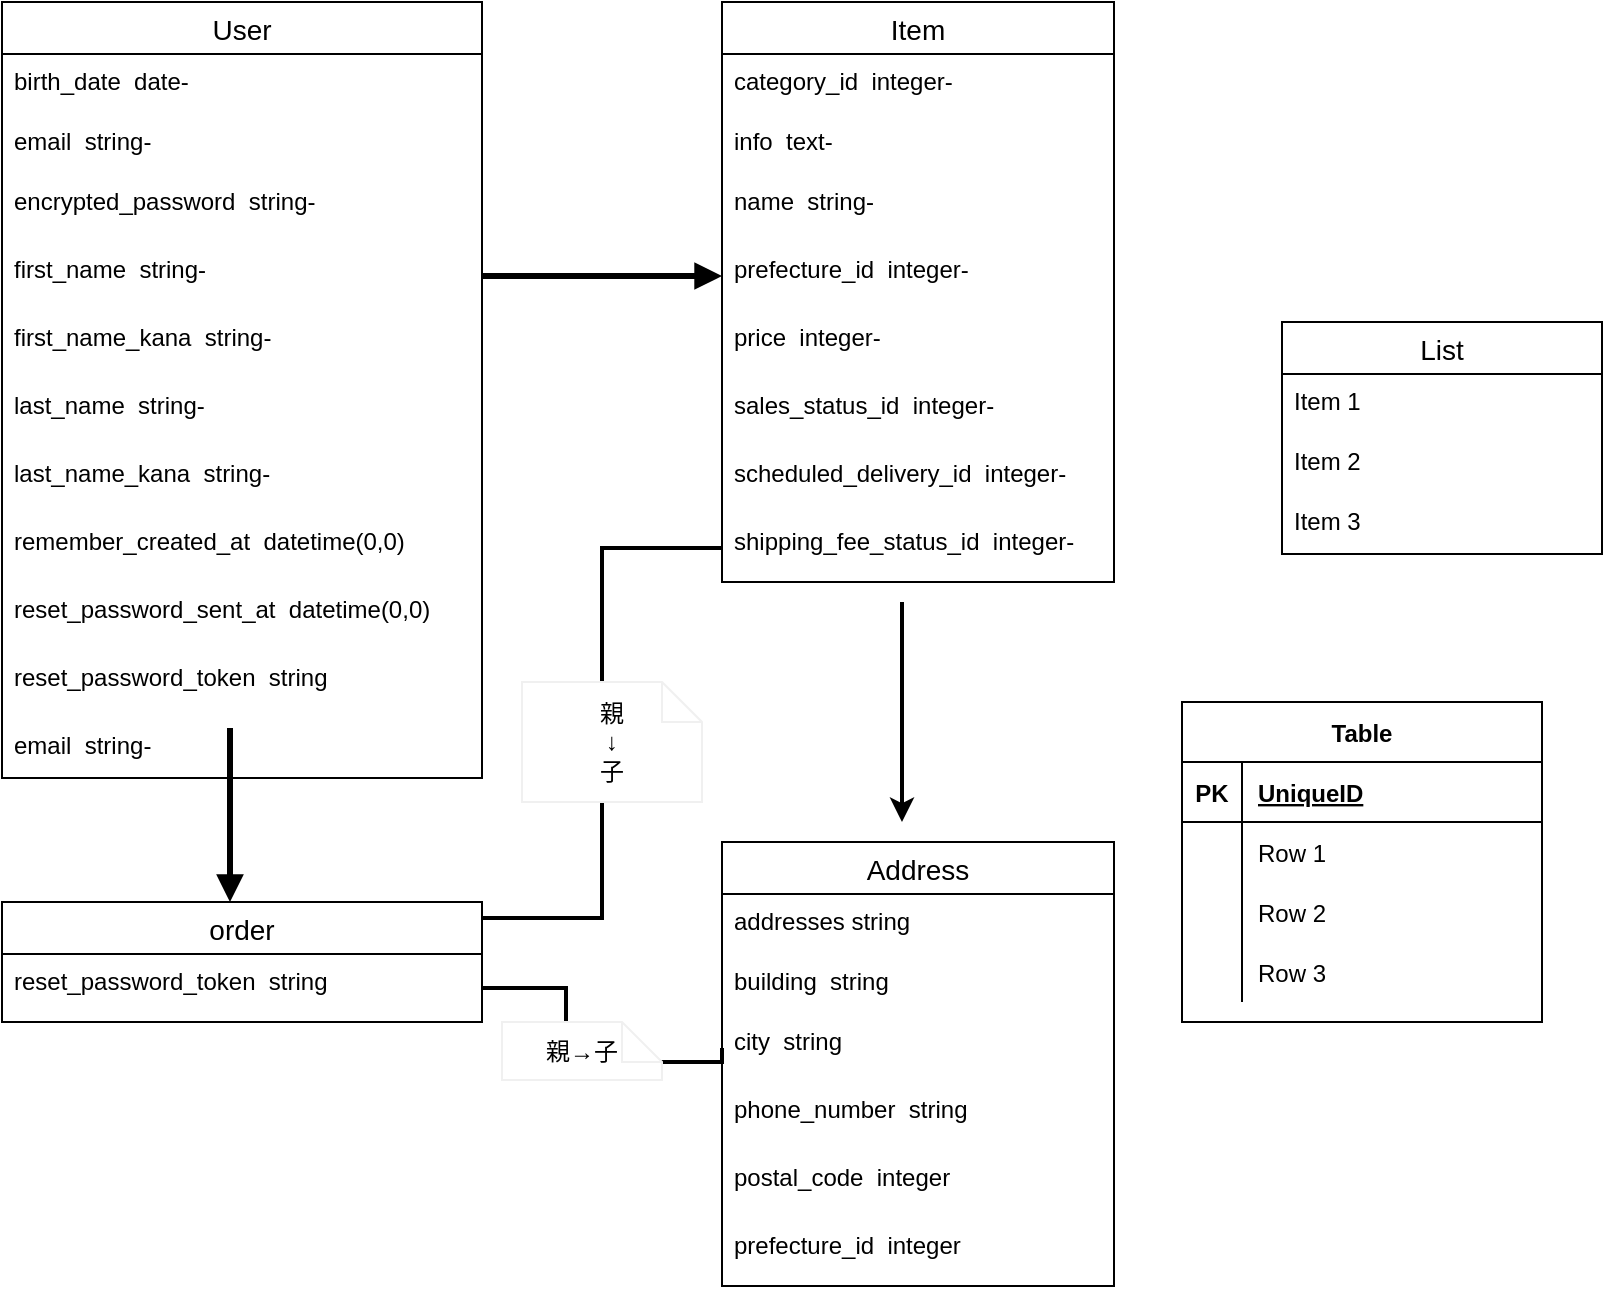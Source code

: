 <mxfile version="13.10.0" type="embed">
    <diagram id="Epw12YScy_gfTOvfo3rQ" name="ページ1">
        <mxGraphModel dx="1208" dy="659" grid="1" gridSize="10" guides="1" tooltips="1" connect="1" arrows="1" fold="1" page="1" pageScale="1" pageWidth="827" pageHeight="1169" math="0" shadow="0">
            <root>
                <mxCell id="0"/>
                <mxCell id="1" parent="0"/>
                <mxCell id="26" value="User" style="swimlane;fontStyle=0;childLayout=stackLayout;horizontal=1;startSize=26;horizontalStack=0;resizeParent=1;resizeParentMax=0;resizeLast=0;collapsible=1;marginBottom=0;align=center;fontSize=14;" parent="1" vertex="1">
                    <mxGeometry x="10" y="150" width="240" height="388" as="geometry"/>
                </mxCell>
                <mxCell id="27" value="birth_date  date-" style="text;strokeColor=none;fillColor=none;spacingLeft=4;spacingRight=4;overflow=hidden;rotatable=0;points=[[0,0.5],[1,0.5]];portConstraint=eastwest;fontSize=12;" parent="26" vertex="1">
                    <mxGeometry y="26" width="240" height="30" as="geometry"/>
                </mxCell>
                <mxCell id="28" value="email  string-" style="text;strokeColor=none;fillColor=none;spacingLeft=4;spacingRight=4;overflow=hidden;rotatable=0;points=[[0,0.5],[1,0.5]];portConstraint=eastwest;fontSize=12;" parent="26" vertex="1">
                    <mxGeometry y="56" width="240" height="30" as="geometry"/>
                </mxCell>
                <mxCell id="29" value="encrypted_password  string-" style="text;strokeColor=none;fillColor=none;spacingLeft=4;spacingRight=4;overflow=hidden;rotatable=0;points=[[0,0.5],[1,0.5]];portConstraint=eastwest;fontSize=12;" parent="26" vertex="1">
                    <mxGeometry y="86" width="240" height="34" as="geometry"/>
                </mxCell>
                <mxCell id="30" value="first_name  string-" style="text;strokeColor=none;fillColor=none;spacingLeft=4;spacingRight=4;overflow=hidden;rotatable=0;points=[[0,0.5],[1,0.5]];portConstraint=eastwest;fontSize=12;" parent="26" vertex="1">
                    <mxGeometry y="120" width="240" height="34" as="geometry"/>
                </mxCell>
                <mxCell id="31" value="first_name_kana  string-" style="text;strokeColor=none;fillColor=none;spacingLeft=4;spacingRight=4;overflow=hidden;rotatable=0;points=[[0,0.5],[1,0.5]];portConstraint=eastwest;fontSize=12;" parent="26" vertex="1">
                    <mxGeometry y="154" width="240" height="34" as="geometry"/>
                </mxCell>
                <mxCell id="32" value="last_name  string-" style="text;strokeColor=none;fillColor=none;spacingLeft=4;spacingRight=4;overflow=hidden;rotatable=0;points=[[0,0.5],[1,0.5]];portConstraint=eastwest;fontSize=12;" parent="26" vertex="1">
                    <mxGeometry y="188" width="240" height="34" as="geometry"/>
                </mxCell>
                <mxCell id="33" value="last_name_kana  string-" style="text;strokeColor=none;fillColor=none;spacingLeft=4;spacingRight=4;overflow=hidden;rotatable=0;points=[[0,0.5],[1,0.5]];portConstraint=eastwest;fontSize=12;" parent="26" vertex="1">
                    <mxGeometry y="222" width="240" height="34" as="geometry"/>
                </mxCell>
                <mxCell id="34" value="remember_created_at  datetime(0,0)" style="text;strokeColor=none;fillColor=none;spacingLeft=4;spacingRight=4;overflow=hidden;rotatable=0;points=[[0,0.5],[1,0.5]];portConstraint=eastwest;fontSize=12;" parent="26" vertex="1">
                    <mxGeometry y="256" width="240" height="34" as="geometry"/>
                </mxCell>
                <mxCell id="35" value="reset_password_sent_at  datetime(0,0)" style="text;strokeColor=none;fillColor=none;spacingLeft=4;spacingRight=4;overflow=hidden;rotatable=0;points=[[0,0.5],[1,0.5]];portConstraint=eastwest;fontSize=12;" parent="26" vertex="1">
                    <mxGeometry y="290" width="240" height="34" as="geometry"/>
                </mxCell>
                <mxCell id="46" value="reset_password_token  string" style="text;fillColor=none;spacingLeft=4;spacingRight=4;overflow=hidden;rotatable=0;points=[[0,0.5],[1,0.5]];portConstraint=eastwest;fontSize=12;" parent="26" vertex="1">
                    <mxGeometry y="324" width="240" height="34" as="geometry"/>
                </mxCell>
                <mxCell id="99" value="email  string-" style="text;strokeColor=none;fillColor=none;spacingLeft=4;spacingRight=4;overflow=hidden;rotatable=0;points=[[0,0.5],[1,0.5]];portConstraint=eastwest;fontSize=12;" vertex="1" parent="26">
                    <mxGeometry y="358" width="240" height="30" as="geometry"/>
                </mxCell>
                <mxCell id="98" style="edgeStyle=orthogonalEdgeStyle;rounded=0;orthogonalLoop=1;jettySize=auto;html=1;strokeWidth=2;startArrow=none;startFill=0;" parent="1" edge="1">
                    <mxGeometry relative="1" as="geometry">
                        <mxPoint x="460" y="450" as="sourcePoint"/>
                        <mxPoint x="460" y="560" as="targetPoint"/>
                    </mxGeometry>
                </mxCell>
                <mxCell id="36" value="Item" style="swimlane;fontStyle=0;childLayout=stackLayout;horizontal=1;startSize=26;horizontalStack=0;resizeParent=1;resizeParentMax=0;resizeLast=0;collapsible=1;marginBottom=0;align=center;fontSize=14;" parent="1" vertex="1">
                    <mxGeometry x="370" y="150" width="196" height="290" as="geometry"/>
                </mxCell>
                <mxCell id="37" value="category_id  integer-" style="text;strokeColor=none;fillColor=none;spacingLeft=4;spacingRight=4;overflow=hidden;rotatable=0;points=[[0,0.5],[1,0.5]];portConstraint=eastwest;fontSize=12;" parent="36" vertex="1">
                    <mxGeometry y="26" width="196" height="30" as="geometry"/>
                </mxCell>
                <mxCell id="38" value="info  text-" style="text;strokeColor=none;fillColor=none;spacingLeft=4;spacingRight=4;overflow=hidden;rotatable=0;points=[[0,0.5],[1,0.5]];portConstraint=eastwest;fontSize=12;" parent="36" vertex="1">
                    <mxGeometry y="56" width="196" height="30" as="geometry"/>
                </mxCell>
                <mxCell id="39" value="name  string-" style="text;strokeColor=none;fillColor=none;spacingLeft=4;spacingRight=4;overflow=hidden;rotatable=0;points=[[0,0.5],[1,0.5]];portConstraint=eastwest;fontSize=12;" parent="36" vertex="1">
                    <mxGeometry y="86" width="196" height="34" as="geometry"/>
                </mxCell>
                <mxCell id="40" value="prefecture_id  integer-&#10;" style="text;strokeColor=none;fillColor=none;spacingLeft=4;spacingRight=4;overflow=hidden;rotatable=0;points=[[0,0.5],[1,0.5]];portConstraint=eastwest;fontSize=12;" parent="36" vertex="1">
                    <mxGeometry y="120" width="196" height="34" as="geometry"/>
                </mxCell>
                <mxCell id="41" value="price  integer-" style="text;strokeColor=none;fillColor=none;spacingLeft=4;spacingRight=4;overflow=hidden;rotatable=0;points=[[0,0.5],[1,0.5]];portConstraint=eastwest;fontSize=12;" parent="36" vertex="1">
                    <mxGeometry y="154" width="196" height="34" as="geometry"/>
                </mxCell>
                <mxCell id="42" value="sales_status_id  integer-" style="text;strokeColor=none;fillColor=none;spacingLeft=4;spacingRight=4;overflow=hidden;rotatable=0;points=[[0,0.5],[1,0.5]];portConstraint=eastwest;fontSize=12;" parent="36" vertex="1">
                    <mxGeometry y="188" width="196" height="34" as="geometry"/>
                </mxCell>
                <mxCell id="43" value="scheduled_delivery_id  integer-" style="text;strokeColor=none;fillColor=none;spacingLeft=4;spacingRight=4;overflow=hidden;rotatable=0;points=[[0,0.5],[1,0.5]];portConstraint=eastwest;fontSize=12;" parent="36" vertex="1">
                    <mxGeometry y="222" width="196" height="34" as="geometry"/>
                </mxCell>
                <mxCell id="44" value="shipping_fee_status_id  integer-" style="text;strokeColor=none;fillColor=none;spacingLeft=4;spacingRight=4;overflow=hidden;rotatable=0;points=[[0,0.5],[1,0.5]];portConstraint=eastwest;fontSize=12;" parent="36" vertex="1">
                    <mxGeometry y="256" width="196" height="34" as="geometry"/>
                </mxCell>
                <mxCell id="48" style="edgeStyle=orthogonalEdgeStyle;rounded=0;orthogonalLoop=1;jettySize=auto;html=1;exitX=1;exitY=0.5;exitDx=0;exitDy=0;endArrow=block;endFill=1;strokeWidth=3;entryX=0;entryY=0.5;entryDx=0;entryDy=0;" parent="1" source="30" target="40" edge="1">
                    <mxGeometry relative="1" as="geometry">
                        <mxPoint x="300" y="287" as="targetPoint"/>
                    </mxGeometry>
                </mxCell>
                <mxCell id="64" style="edgeStyle=orthogonalEdgeStyle;rounded=0;orthogonalLoop=1;jettySize=auto;html=1;exitX=0.5;exitY=0;exitDx=0;exitDy=0;endArrow=block;endFill=1;strokeWidth=3;entryX=0.5;entryY=0;entryDx=0;entryDy=0;" parent="1" source="49" target="49" edge="1">
                    <mxGeometry relative="1" as="geometry">
                        <mxPoint x="130" y="510" as="targetPoint"/>
                        <Array as="points"/>
                    </mxGeometry>
                </mxCell>
                <mxCell id="49" value="order" style="swimlane;fontStyle=0;childLayout=stackLayout;horizontal=1;startSize=26;horizontalStack=0;resizeParent=1;resizeParentMax=0;resizeLast=0;collapsible=1;marginBottom=0;align=center;fontSize=14;" parent="1" vertex="1">
                    <mxGeometry x="10" y="600" width="240" height="60" as="geometry"/>
                </mxCell>
                <mxCell id="59" value="reset_password_token  string" style="text;strokeColor=none;fillColor=none;spacingLeft=4;spacingRight=4;overflow=hidden;rotatable=0;points=[[0,0.5],[1,0.5]];portConstraint=eastwest;fontSize=12;" parent="49" vertex="1">
                    <mxGeometry y="26" width="240" height="34" as="geometry"/>
                </mxCell>
                <mxCell id="66" style="edgeStyle=orthogonalEdgeStyle;rounded=0;orthogonalLoop=1;jettySize=auto;html=1;exitX=0.475;exitY=1.147;exitDx=0;exitDy=0;endArrow=block;endFill=1;strokeWidth=3;exitPerimeter=0;" parent="1" source="46" target="49" edge="1">
                    <mxGeometry relative="1" as="geometry">
                        <Array as="points">
                            <mxPoint x="124" y="580"/>
                            <mxPoint x="124" y="580"/>
                        </Array>
                    </mxGeometry>
                </mxCell>
                <mxCell id="67" style="edgeStyle=orthogonalEdgeStyle;rounded=0;orthogonalLoop=1;jettySize=auto;html=1;exitX=0;exitY=0.5;exitDx=0;exitDy=0;endArrow=none;endFill=0;strokeWidth=2;entryX=1;entryY=0.133;entryDx=0;entryDy=0;entryPerimeter=0;" parent="1" source="44" target="49" edge="1">
                    <mxGeometry relative="1" as="geometry">
                        <mxPoint x="250" y="560" as="targetPoint"/>
                    </mxGeometry>
                </mxCell>
                <mxCell id="68" value="Address" style="swimlane;fontStyle=0;childLayout=stackLayout;horizontal=1;startSize=26;horizontalStack=0;resizeParent=1;resizeParentMax=0;resizeLast=0;collapsible=1;marginBottom=0;align=center;fontSize=14;" parent="1" vertex="1">
                    <mxGeometry x="370" y="570" width="196" height="222" as="geometry"/>
                </mxCell>
                <mxCell id="69" value="addresses string" style="text;strokeColor=none;fillColor=none;spacingLeft=4;spacingRight=4;overflow=hidden;rotatable=0;points=[[0,0.5],[1,0.5]];portConstraint=eastwest;fontSize=12;" parent="68" vertex="1">
                    <mxGeometry y="26" width="196" height="30" as="geometry"/>
                </mxCell>
                <mxCell id="70" value="building  string" style="text;strokeColor=none;fillColor=none;spacingLeft=4;spacingRight=4;overflow=hidden;rotatable=0;points=[[0,0.5],[1,0.5]];portConstraint=eastwest;fontSize=12;" parent="68" vertex="1">
                    <mxGeometry y="56" width="196" height="30" as="geometry"/>
                </mxCell>
                <mxCell id="71" value="city  string" style="text;strokeColor=none;fillColor=none;spacingLeft=4;spacingRight=4;overflow=hidden;rotatable=0;points=[[0,0.5],[1,0.5]];portConstraint=eastwest;fontSize=12;" parent="68" vertex="1">
                    <mxGeometry y="86" width="196" height="34" as="geometry"/>
                </mxCell>
                <mxCell id="72" value="phone_number  string" style="text;strokeColor=none;fillColor=none;spacingLeft=4;spacingRight=4;overflow=hidden;rotatable=0;points=[[0,0.5],[1,0.5]];portConstraint=eastwest;fontSize=12;" parent="68" vertex="1">
                    <mxGeometry y="120" width="196" height="34" as="geometry"/>
                </mxCell>
                <mxCell id="73" value="postal_code  integer&#10;" style="text;strokeColor=none;fillColor=none;spacingLeft=4;spacingRight=4;overflow=hidden;rotatable=0;points=[[0,0.5],[1,0.5]];portConstraint=eastwest;fontSize=12;" parent="68" vertex="1">
                    <mxGeometry y="154" width="196" height="34" as="geometry"/>
                </mxCell>
                <mxCell id="74" value="prefecture_id  integer" style="text;strokeColor=none;fillColor=none;spacingLeft=4;spacingRight=4;overflow=hidden;rotatable=0;points=[[0,0.5],[1,0.5]];portConstraint=eastwest;fontSize=12;" parent="68" vertex="1">
                    <mxGeometry y="188" width="196" height="34" as="geometry"/>
                </mxCell>
                <mxCell id="77" style="edgeStyle=orthogonalEdgeStyle;rounded=0;orthogonalLoop=1;jettySize=auto;html=1;endArrow=none;endFill=0;strokeWidth=2;entryX=0;entryY=0.5;entryDx=0;entryDy=0;" parent="1" source="59" target="71" edge="1">
                    <mxGeometry relative="1" as="geometry">
                        <mxPoint x="334" y="670" as="targetPoint"/>
                        <Array as="points">
                            <mxPoint x="292" y="643"/>
                            <mxPoint x="292" y="680"/>
                            <mxPoint x="370" y="680"/>
                        </Array>
                    </mxGeometry>
                </mxCell>
                <mxCell id="78" value="親&lt;br&gt;↓&lt;br&gt;子" style="shape=note;size=20;whiteSpace=wrap;html=1;strokeColor=#f0f0f0;" parent="1" vertex="1">
                    <mxGeometry x="270" y="490" width="90" height="60" as="geometry"/>
                </mxCell>
                <mxCell id="79" value="親→子" style="shape=note;size=20;whiteSpace=wrap;html=1;strokeColor=#f0f0f0;" parent="1" vertex="1">
                    <mxGeometry x="260" y="660" width="80" height="29" as="geometry"/>
                </mxCell>
                <object label="List" user_name="string" uesr_price="string" placeholders="1" id="114">
                    <mxCell style="swimlane;fontStyle=0;childLayout=stackLayout;horizontal=1;startSize=26;horizontalStack=0;resizeParent=1;resizeParentMax=0;resizeLast=0;collapsible=1;marginBottom=0;align=center;fontSize=14;" vertex="1" parent="1">
                        <mxGeometry x="650" y="310" width="160" height="116" as="geometry"/>
                    </mxCell>
                </object>
                <mxCell id="115" value="Item 1" style="text;strokeColor=none;fillColor=none;spacingLeft=4;spacingRight=4;overflow=hidden;rotatable=0;points=[[0,0.5],[1,0.5]];portConstraint=eastwest;fontSize=12;" vertex="1" parent="114">
                    <mxGeometry y="26" width="160" height="30" as="geometry"/>
                </mxCell>
                <mxCell id="116" value="Item 2" style="text;strokeColor=none;fillColor=none;spacingLeft=4;spacingRight=4;overflow=hidden;rotatable=0;points=[[0,0.5],[1,0.5]];portConstraint=eastwest;fontSize=12;" vertex="1" parent="114">
                    <mxGeometry y="56" width="160" height="30" as="geometry"/>
                </mxCell>
                <mxCell id="117" value="Item 3" style="text;strokeColor=none;fillColor=none;spacingLeft=4;spacingRight=4;overflow=hidden;rotatable=0;points=[[0,0.5],[1,0.5]];portConstraint=eastwest;fontSize=12;" vertex="1" parent="114">
                    <mxGeometry y="86" width="160" height="30" as="geometry"/>
                </mxCell>
                <mxCell id="118" value="Table" style="shape=table;startSize=30;container=1;collapsible=1;childLayout=tableLayout;fixedRows=1;rowLines=0;fontStyle=1;align=center;resizeLast=1;" vertex="1" parent="1">
                    <mxGeometry x="600" y="500" width="180" height="160" as="geometry"/>
                </mxCell>
                <mxCell id="119" value="" style="shape=partialRectangle;collapsible=0;dropTarget=0;pointerEvents=0;fillColor=none;top=0;left=0;bottom=1;right=0;points=[[0,0.5],[1,0.5]];portConstraint=eastwest;" vertex="1" parent="118">
                    <mxGeometry y="30" width="180" height="30" as="geometry"/>
                </mxCell>
                <mxCell id="120" value="PK" style="shape=partialRectangle;connectable=0;fillColor=none;top=0;left=0;bottom=0;right=0;fontStyle=1;overflow=hidden;" vertex="1" parent="119">
                    <mxGeometry width="30" height="30" as="geometry"/>
                </mxCell>
                <mxCell id="121" value="UniqueID" style="shape=partialRectangle;connectable=0;fillColor=none;top=0;left=0;bottom=0;right=0;align=left;spacingLeft=6;fontStyle=5;overflow=hidden;" vertex="1" parent="119">
                    <mxGeometry x="30" width="150" height="30" as="geometry"/>
                </mxCell>
                <mxCell id="122" value="" style="shape=partialRectangle;collapsible=0;dropTarget=0;pointerEvents=0;fillColor=none;top=0;left=0;bottom=0;right=0;points=[[0,0.5],[1,0.5]];portConstraint=eastwest;" vertex="1" parent="118">
                    <mxGeometry y="60" width="180" height="30" as="geometry"/>
                </mxCell>
                <mxCell id="123" value="" style="shape=partialRectangle;connectable=0;fillColor=none;top=0;left=0;bottom=0;right=0;editable=1;overflow=hidden;" vertex="1" parent="122">
                    <mxGeometry width="30" height="30" as="geometry"/>
                </mxCell>
                <mxCell id="124" value="Row 1" style="shape=partialRectangle;connectable=0;fillColor=none;top=0;left=0;bottom=0;right=0;align=left;spacingLeft=6;overflow=hidden;" vertex="1" parent="122">
                    <mxGeometry x="30" width="150" height="30" as="geometry"/>
                </mxCell>
                <mxCell id="125" value="" style="shape=partialRectangle;collapsible=0;dropTarget=0;pointerEvents=0;fillColor=none;top=0;left=0;bottom=0;right=0;points=[[0,0.5],[1,0.5]];portConstraint=eastwest;" vertex="1" parent="118">
                    <mxGeometry y="90" width="180" height="30" as="geometry"/>
                </mxCell>
                <mxCell id="126" value="" style="shape=partialRectangle;connectable=0;fillColor=none;top=0;left=0;bottom=0;right=0;editable=1;overflow=hidden;" vertex="1" parent="125">
                    <mxGeometry width="30" height="30" as="geometry"/>
                </mxCell>
                <mxCell id="127" value="Row 2" style="shape=partialRectangle;connectable=0;fillColor=none;top=0;left=0;bottom=0;right=0;align=left;spacingLeft=6;overflow=hidden;" vertex="1" parent="125">
                    <mxGeometry x="30" width="150" height="30" as="geometry"/>
                </mxCell>
                <mxCell id="128" value="" style="shape=partialRectangle;collapsible=0;dropTarget=0;pointerEvents=0;fillColor=none;top=0;left=0;bottom=0;right=0;points=[[0,0.5],[1,0.5]];portConstraint=eastwest;" vertex="1" parent="118">
                    <mxGeometry y="120" width="180" height="30" as="geometry"/>
                </mxCell>
                <mxCell id="129" value="" style="shape=partialRectangle;connectable=0;fillColor=none;top=0;left=0;bottom=0;right=0;editable=1;overflow=hidden;" vertex="1" parent="128">
                    <mxGeometry width="30" height="30" as="geometry"/>
                </mxCell>
                <mxCell id="130" value="Row 3" style="shape=partialRectangle;connectable=0;fillColor=none;top=0;left=0;bottom=0;right=0;align=left;spacingLeft=6;overflow=hidden;" vertex="1" parent="128">
                    <mxGeometry x="30" width="150" height="30" as="geometry"/>
                </mxCell>
            </root>
        </mxGraphModel>
    </diagram>
</mxfile>